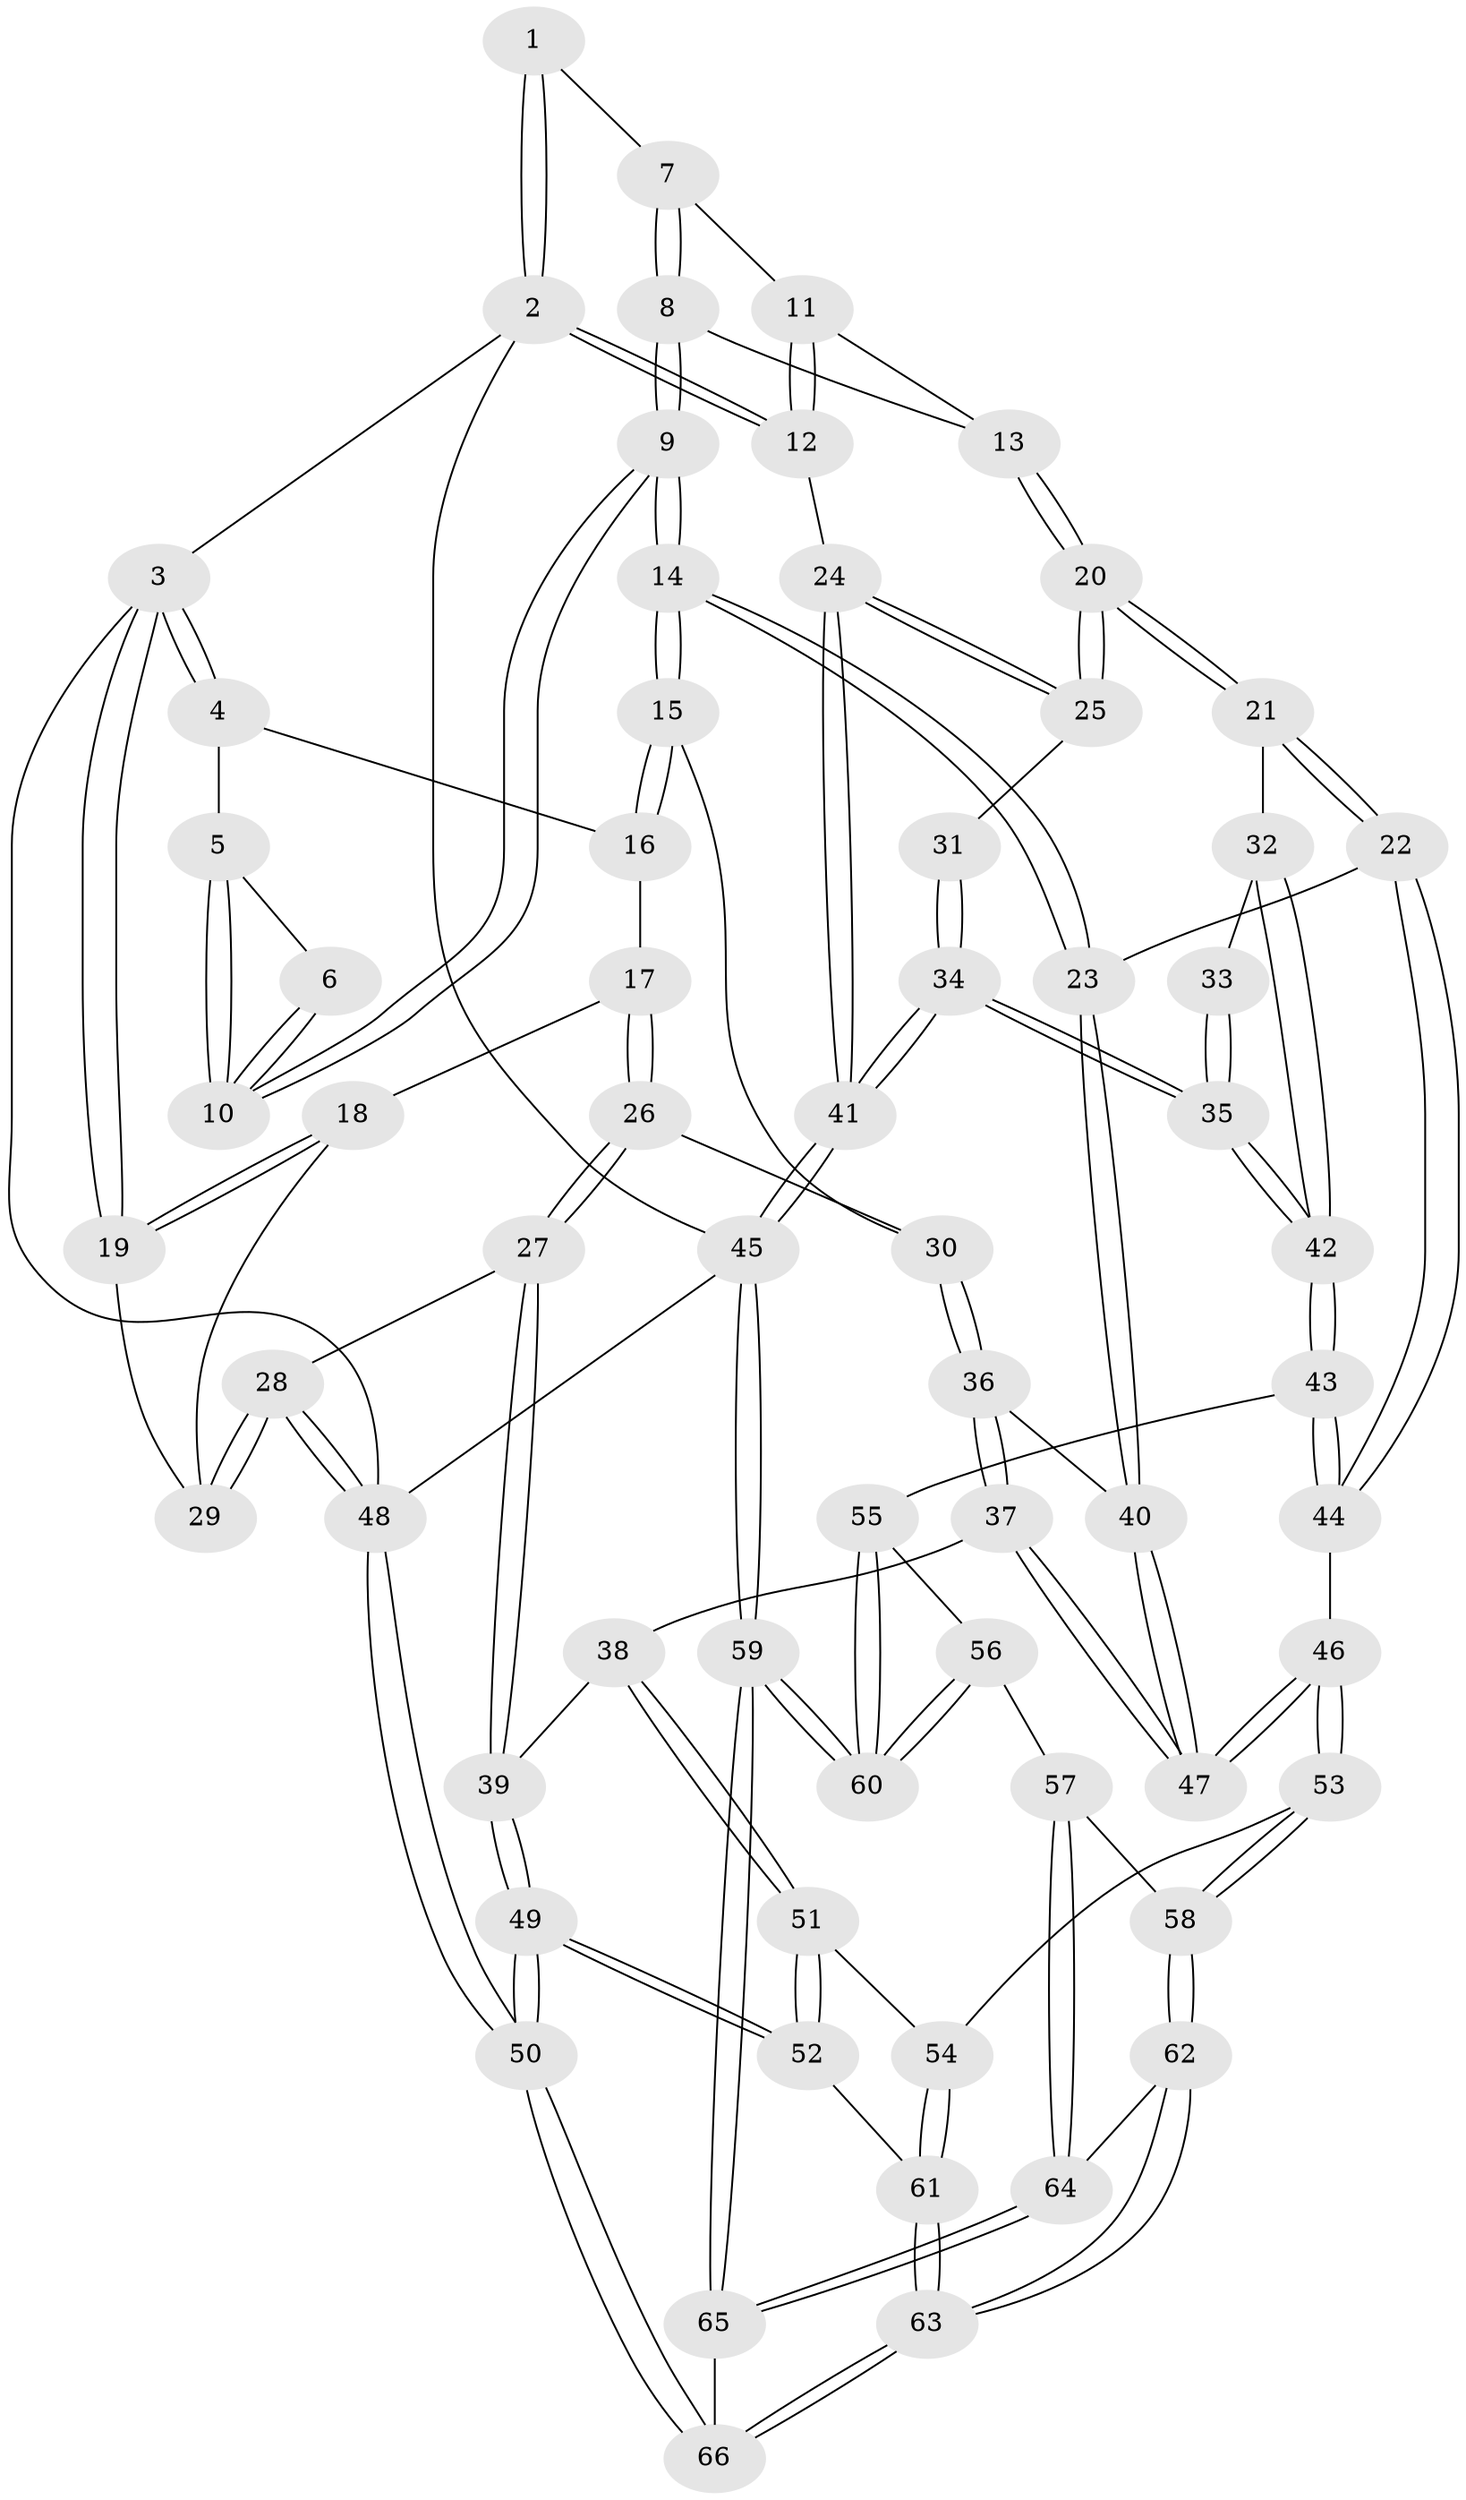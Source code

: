// coarse degree distribution, {4: 0.4473684210526316, 7: 0.02631578947368421, 2: 0.02631578947368421, 3: 0.23684210526315788, 5: 0.21052631578947367, 6: 0.05263157894736842}
// Generated by graph-tools (version 1.1) at 2025/52/02/27/25 19:52:39]
// undirected, 66 vertices, 162 edges
graph export_dot {
graph [start="1"]
  node [color=gray90,style=filled];
  1 [pos="+0.6857379179152554+0"];
  2 [pos="+1+0"];
  3 [pos="+0+0"];
  4 [pos="+0.325383875477961+0"];
  5 [pos="+0.38122815237333024+0"];
  6 [pos="+0.676274373588576+0"];
  7 [pos="+0.7520483262811265+0"];
  8 [pos="+0.7229874094424579+0.13033977648643583"];
  9 [pos="+0.6406647189450664+0.14721763974601387"];
  10 [pos="+0.6401141385563306+0.14196148954461976"];
  11 [pos="+0.8144605153815777+0.05818472352141826"];
  12 [pos="+1+0"];
  13 [pos="+0.7887326267363598+0.14042983491704358"];
  14 [pos="+0.5475198644524867+0.2738184720663019"];
  15 [pos="+0.4407034353458733+0.2075681591800715"];
  16 [pos="+0.3276858982173137+0"];
  17 [pos="+0.15249780725819675+0.17791960905924617"];
  18 [pos="+0.1228432410517967+0.1747042151617313"];
  19 [pos="+0+0"];
  20 [pos="+0.8363171825561365+0.1867514623564132"];
  21 [pos="+0.7747240972485094+0.32770195308268624"];
  22 [pos="+0.6446764177468463+0.3466789634631972"];
  23 [pos="+0.5601095153080425+0.3026535124139818"];
  24 [pos="+1+0.08122467715973285"];
  25 [pos="+1+0.127097377149116"];
  26 [pos="+0.18726931853228448+0.27271891776627405"];
  27 [pos="+0.039983843456255816+0.43526388849998304"];
  28 [pos="+0+0.3964853934941083"];
  29 [pos="+0+0.32745184943703726"];
  30 [pos="+0.2832468933280044+0.3056304445491173"];
  31 [pos="+0.95276373426304+0.30546447395728427"];
  32 [pos="+0.8162583689666116+0.35251021650698694"];
  33 [pos="+0.927047811438798+0.3227172997447542"];
  34 [pos="+1+0.6655040405210317"];
  35 [pos="+0.9910705241133512+0.6541879987655664"];
  36 [pos="+0.2869371472629907+0.45509681912471084"];
  37 [pos="+0.2655770000070788+0.4973444265954049"];
  38 [pos="+0.19487880259356613+0.5303741126809447"];
  39 [pos="+0.14849391730685305+0.5217332750903652"];
  40 [pos="+0.5121846603069226+0.3800156339619049"];
  41 [pos="+1+0.7269579357095197"];
  42 [pos="+0.9494053033507648+0.6435679927178178"];
  43 [pos="+0.8057116138678042+0.6517256769391272"];
  44 [pos="+0.713944006873963+0.5978179995500892"];
  45 [pos="+1+1"];
  46 [pos="+0.482652131096342+0.632511305664325"];
  47 [pos="+0.4732743198989655+0.6114620656025406"];
  48 [pos="+0+1"];
  49 [pos="+0+1"];
  50 [pos="+0+1"];
  51 [pos="+0.1980366391488621+0.5404255443120745"];
  52 [pos="+0.21627089769539998+0.8283607358402808"];
  53 [pos="+0.4642890413509454+0.6877989263626471"];
  54 [pos="+0.3722947441905832+0.736720166487625"];
  55 [pos="+0.7822796644021225+0.6847054042348283"];
  56 [pos="+0.6332348072092109+0.8175408505947053"];
  57 [pos="+0.6154291520870527+0.8247670953666432"];
  58 [pos="+0.5351688469743134+0.7955414775430978"];
  59 [pos="+0.8742904750029504+1"];
  60 [pos="+0.7554865901201301+0.9040697939192098"];
  61 [pos="+0.3250712735563149+0.7831493518282018"];
  62 [pos="+0.46977656704831355+0.9203679926434419"];
  63 [pos="+0.4567727491870872+0.9421690400587206"];
  64 [pos="+0.620170204590235+0.8993760737883414"];
  65 [pos="+0.6515866348313128+1"];
  66 [pos="+0.4471265345857612+1"];
  1 -- 2;
  1 -- 2;
  1 -- 7;
  2 -- 3;
  2 -- 12;
  2 -- 12;
  2 -- 45;
  3 -- 4;
  3 -- 4;
  3 -- 19;
  3 -- 19;
  3 -- 48;
  4 -- 5;
  4 -- 16;
  5 -- 6;
  5 -- 10;
  5 -- 10;
  6 -- 10;
  6 -- 10;
  7 -- 8;
  7 -- 8;
  7 -- 11;
  8 -- 9;
  8 -- 9;
  8 -- 13;
  9 -- 10;
  9 -- 10;
  9 -- 14;
  9 -- 14;
  11 -- 12;
  11 -- 12;
  11 -- 13;
  12 -- 24;
  13 -- 20;
  13 -- 20;
  14 -- 15;
  14 -- 15;
  14 -- 23;
  14 -- 23;
  15 -- 16;
  15 -- 16;
  15 -- 30;
  16 -- 17;
  17 -- 18;
  17 -- 26;
  17 -- 26;
  18 -- 19;
  18 -- 19;
  18 -- 29;
  19 -- 29;
  20 -- 21;
  20 -- 21;
  20 -- 25;
  20 -- 25;
  21 -- 22;
  21 -- 22;
  21 -- 32;
  22 -- 23;
  22 -- 44;
  22 -- 44;
  23 -- 40;
  23 -- 40;
  24 -- 25;
  24 -- 25;
  24 -- 41;
  24 -- 41;
  25 -- 31;
  26 -- 27;
  26 -- 27;
  26 -- 30;
  27 -- 28;
  27 -- 39;
  27 -- 39;
  28 -- 29;
  28 -- 29;
  28 -- 48;
  28 -- 48;
  30 -- 36;
  30 -- 36;
  31 -- 34;
  31 -- 34;
  32 -- 33;
  32 -- 42;
  32 -- 42;
  33 -- 35;
  33 -- 35;
  34 -- 35;
  34 -- 35;
  34 -- 41;
  34 -- 41;
  35 -- 42;
  35 -- 42;
  36 -- 37;
  36 -- 37;
  36 -- 40;
  37 -- 38;
  37 -- 47;
  37 -- 47;
  38 -- 39;
  38 -- 51;
  38 -- 51;
  39 -- 49;
  39 -- 49;
  40 -- 47;
  40 -- 47;
  41 -- 45;
  41 -- 45;
  42 -- 43;
  42 -- 43;
  43 -- 44;
  43 -- 44;
  43 -- 55;
  44 -- 46;
  45 -- 59;
  45 -- 59;
  45 -- 48;
  46 -- 47;
  46 -- 47;
  46 -- 53;
  46 -- 53;
  48 -- 50;
  48 -- 50;
  49 -- 50;
  49 -- 50;
  49 -- 52;
  49 -- 52;
  50 -- 66;
  50 -- 66;
  51 -- 52;
  51 -- 52;
  51 -- 54;
  52 -- 61;
  53 -- 54;
  53 -- 58;
  53 -- 58;
  54 -- 61;
  54 -- 61;
  55 -- 56;
  55 -- 60;
  55 -- 60;
  56 -- 57;
  56 -- 60;
  56 -- 60;
  57 -- 58;
  57 -- 64;
  57 -- 64;
  58 -- 62;
  58 -- 62;
  59 -- 60;
  59 -- 60;
  59 -- 65;
  59 -- 65;
  61 -- 63;
  61 -- 63;
  62 -- 63;
  62 -- 63;
  62 -- 64;
  63 -- 66;
  63 -- 66;
  64 -- 65;
  64 -- 65;
  65 -- 66;
}
